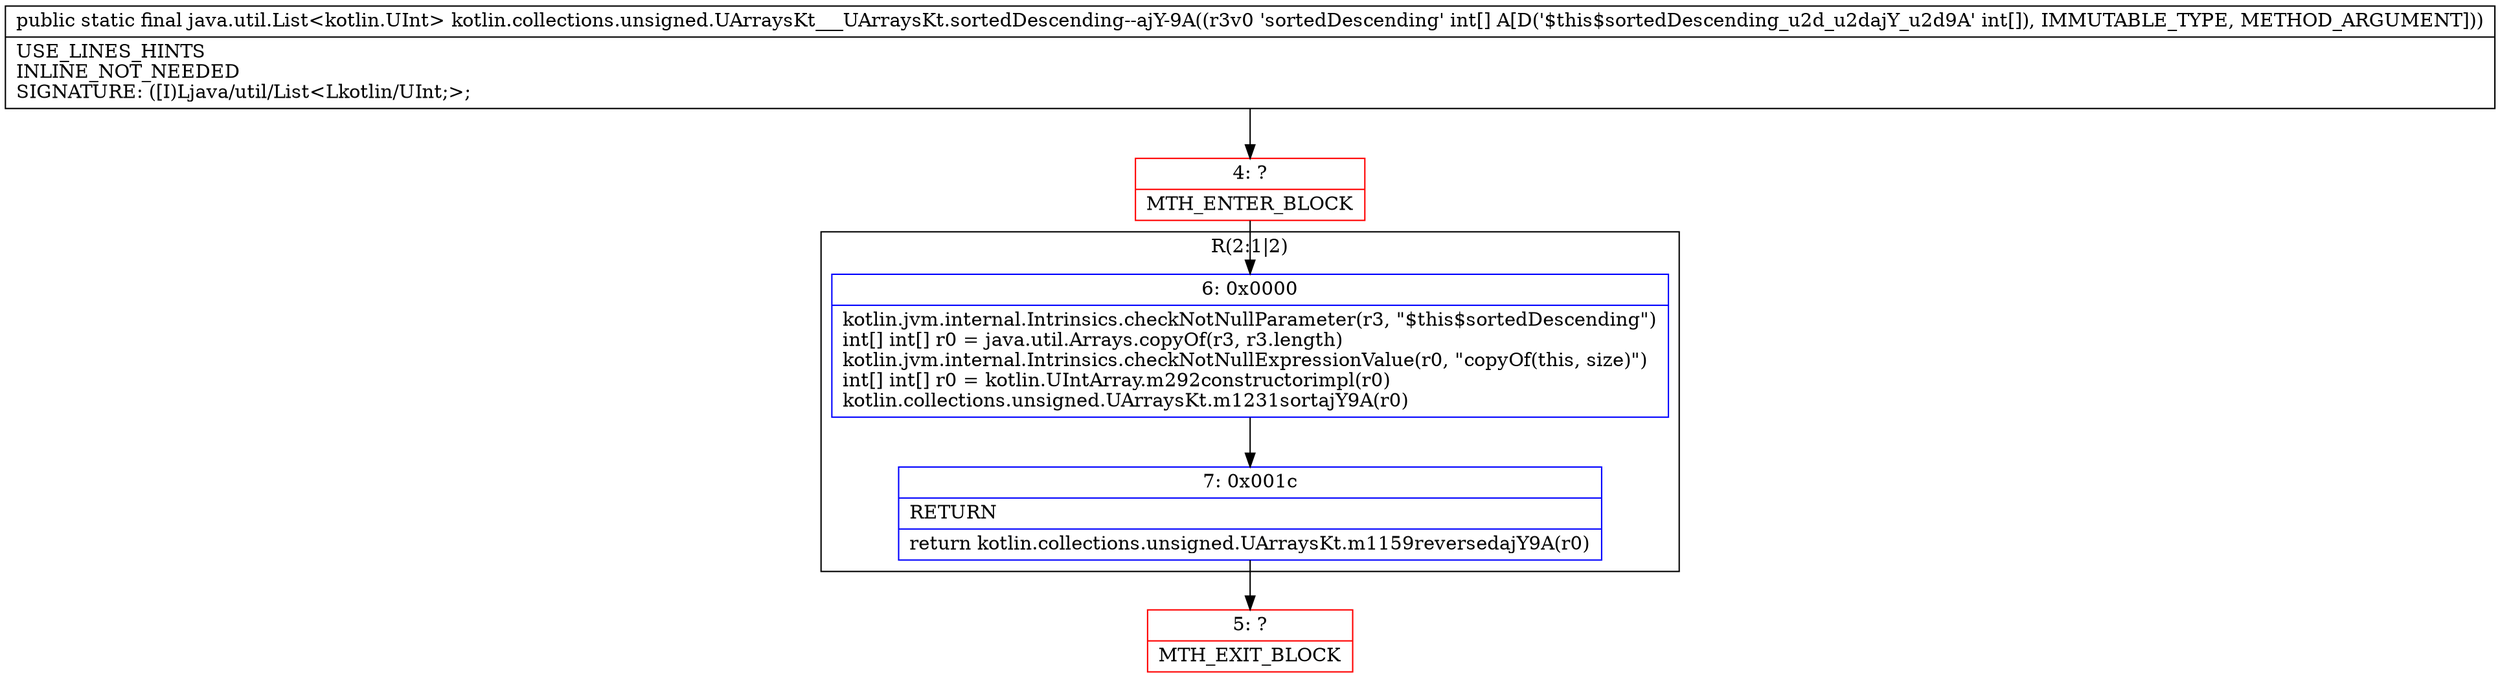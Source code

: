 digraph "CFG forkotlin.collections.unsigned.UArraysKt___UArraysKt.sortedDescending\-\-ajY\-9A([I)Ljava\/util\/List;" {
subgraph cluster_Region_1922895497 {
label = "R(2:1|2)";
node [shape=record,color=blue];
Node_6 [shape=record,label="{6\:\ 0x0000|kotlin.jvm.internal.Intrinsics.checkNotNullParameter(r3, \"$this$sortedDescending\")\lint[] int[] r0 = java.util.Arrays.copyOf(r3, r3.length)\lkotlin.jvm.internal.Intrinsics.checkNotNullExpressionValue(r0, \"copyOf(this, size)\")\lint[] int[] r0 = kotlin.UIntArray.m292constructorimpl(r0)\lkotlin.collections.unsigned.UArraysKt.m1231sortajY9A(r0)\l}"];
Node_7 [shape=record,label="{7\:\ 0x001c|RETURN\l|return kotlin.collections.unsigned.UArraysKt.m1159reversedajY9A(r0)\l}"];
}
Node_4 [shape=record,color=red,label="{4\:\ ?|MTH_ENTER_BLOCK\l}"];
Node_5 [shape=record,color=red,label="{5\:\ ?|MTH_EXIT_BLOCK\l}"];
MethodNode[shape=record,label="{public static final java.util.List\<kotlin.UInt\> kotlin.collections.unsigned.UArraysKt___UArraysKt.sortedDescending\-\-ajY\-9A((r3v0 'sortedDescending' int[] A[D('$this$sortedDescending_u2d_u2dajY_u2d9A' int[]), IMMUTABLE_TYPE, METHOD_ARGUMENT]))  | USE_LINES_HINTS\lINLINE_NOT_NEEDED\lSIGNATURE: ([I)Ljava\/util\/List\<Lkotlin\/UInt;\>;\l}"];
MethodNode -> Node_4;Node_6 -> Node_7;
Node_7 -> Node_5;
Node_4 -> Node_6;
}

